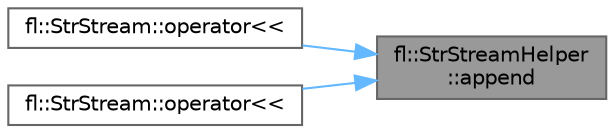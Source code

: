 digraph "fl::StrStreamHelper::append"
{
 // LATEX_PDF_SIZE
  bgcolor="transparent";
  edge [fontname=Helvetica,fontsize=10,labelfontname=Helvetica,labelfontsize=10];
  node [fontname=Helvetica,fontsize=10,shape=box,height=0.2,width=0.4];
  rankdir="RL";
  Node1 [id="Node000001",label="fl::StrStreamHelper\l::append",height=0.2,width=0.4,color="gray40", fillcolor="grey60", style="filled", fontcolor="black",tooltip=" "];
  Node1 -> Node2 [id="edge1_Node000001_Node000002",dir="back",color="steelblue1",style="solid",tooltip=" "];
  Node2 [id="Node000002",label="fl::StrStream::operator\<\<",height=0.2,width=0.4,color="grey40", fillcolor="white", style="filled",URL="$d4/dc6/classfl_1_1_str_stream.html#a06783915bfccb07c9938f8cbf57eb386",tooltip=" "];
  Node1 -> Node3 [id="edge2_Node000001_Node000003",dir="back",color="steelblue1",style="solid",tooltip=" "];
  Node3 [id="Node000003",label="fl::StrStream::operator\<\<",height=0.2,width=0.4,color="grey40", fillcolor="white", style="filled",URL="$d4/dc6/classfl_1_1_str_stream.html#a3c60e2c56955fa9a2f719e18d3acac8a",tooltip=" "];
}
